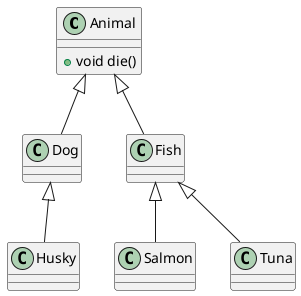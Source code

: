 @startuml
class Animal{
    +void die()
}

Animal <|-- Dog
Dog <|-- Husky
Animal <|-- Fish

Fish <|-- Salmon
Fish <|-- Tuna

@enduml
